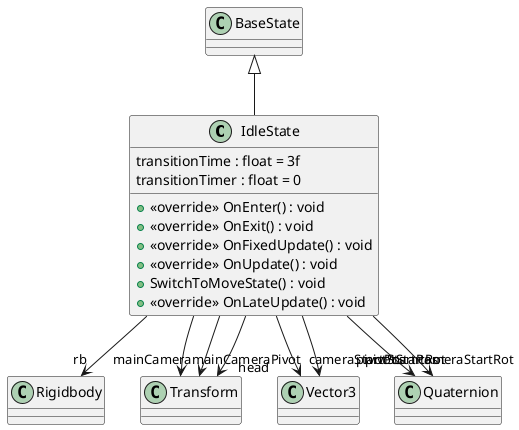 @startuml
class IdleState {
    transitionTime : float = 3f
    transitionTimer : float = 0
    + <<override>> OnEnter() : void
    + <<override>> OnExit() : void
    + <<override>> OnFixedUpdate() : void
    + <<override>> OnUpdate() : void
    + SwitchToMoveState() : void
    + <<override>> OnLateUpdate() : void
}
BaseState <|-- IdleState
IdleState --> "rb" Rigidbody
IdleState --> "mainCameraPivot" Transform
IdleState --> "mainCamera" Transform
IdleState --> "head" Transform
IdleState --> "cameraStartPos" Vector3
IdleState --> "pivotStartPos" Vector3
IdleState --> "cameraStartRot" Quaternion
IdleState --> "pivotStartRot" Quaternion
@enduml
